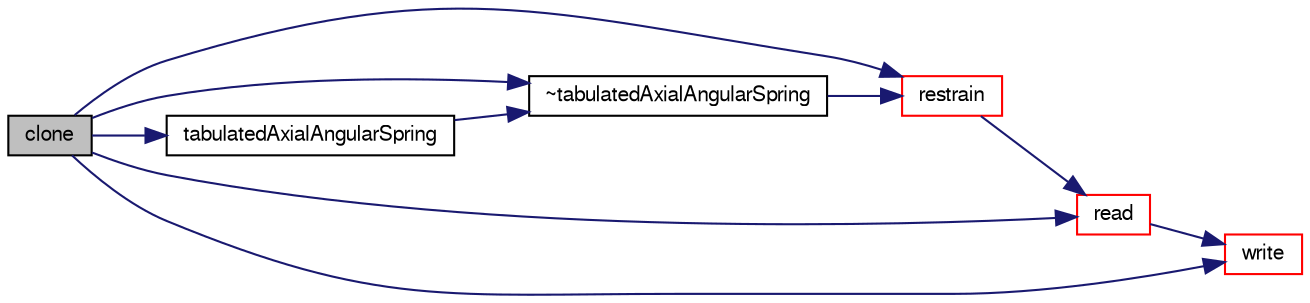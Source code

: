 digraph "clone"
{
  bgcolor="transparent";
  edge [fontname="FreeSans",fontsize="10",labelfontname="FreeSans",labelfontsize="10"];
  node [fontname="FreeSans",fontsize="10",shape=record];
  rankdir="LR";
  Node160 [label="clone",height=0.2,width=0.4,color="black", fillcolor="grey75", style="filled", fontcolor="black"];
  Node160 -> Node161 [color="midnightblue",fontsize="10",style="solid",fontname="FreeSans"];
  Node161 [label="read",height=0.2,width=0.4,color="red",URL="$a29526.html#affa21705bb326eaf3c87a5c6c1e56f3b",tooltip="Update properties from given dictionary. "];
  Node161 -> Node216 [color="midnightblue",fontsize="10",style="solid",fontname="FreeSans"];
  Node216 [label="write",height=0.2,width=0.4,color="red",URL="$a29526.html#a293fdfec8bdfbd5c3913ab4c9f3454ff",tooltip="Write. "];
  Node160 -> Node220 [color="midnightblue",fontsize="10",style="solid",fontname="FreeSans"];
  Node220 [label="restrain",height=0.2,width=0.4,color="red",URL="$a29526.html#a5a33f13a3b2e956e9be8cfaffc87a34b",tooltip="Calculate the restraint position, force and moment. "];
  Node220 -> Node161 [color="midnightblue",fontsize="10",style="solid",fontname="FreeSans"];
  Node160 -> Node236 [color="midnightblue",fontsize="10",style="solid",fontname="FreeSans"];
  Node236 [label="tabulatedAxialAngularSpring",height=0.2,width=0.4,color="black",URL="$a29526.html#a5a44e380a92069afef52f069b930745f",tooltip="Construct from components. "];
  Node236 -> Node237 [color="midnightblue",fontsize="10",style="solid",fontname="FreeSans"];
  Node237 [label="~tabulatedAxialAngularSpring",height=0.2,width=0.4,color="black",URL="$a29526.html#a55cd9ed9df93d77a1443895566feee5e",tooltip="Destructor. "];
  Node237 -> Node220 [color="midnightblue",fontsize="10",style="solid",fontname="FreeSans"];
  Node160 -> Node216 [color="midnightblue",fontsize="10",style="solid",fontname="FreeSans"];
  Node160 -> Node237 [color="midnightblue",fontsize="10",style="solid",fontname="FreeSans"];
}
